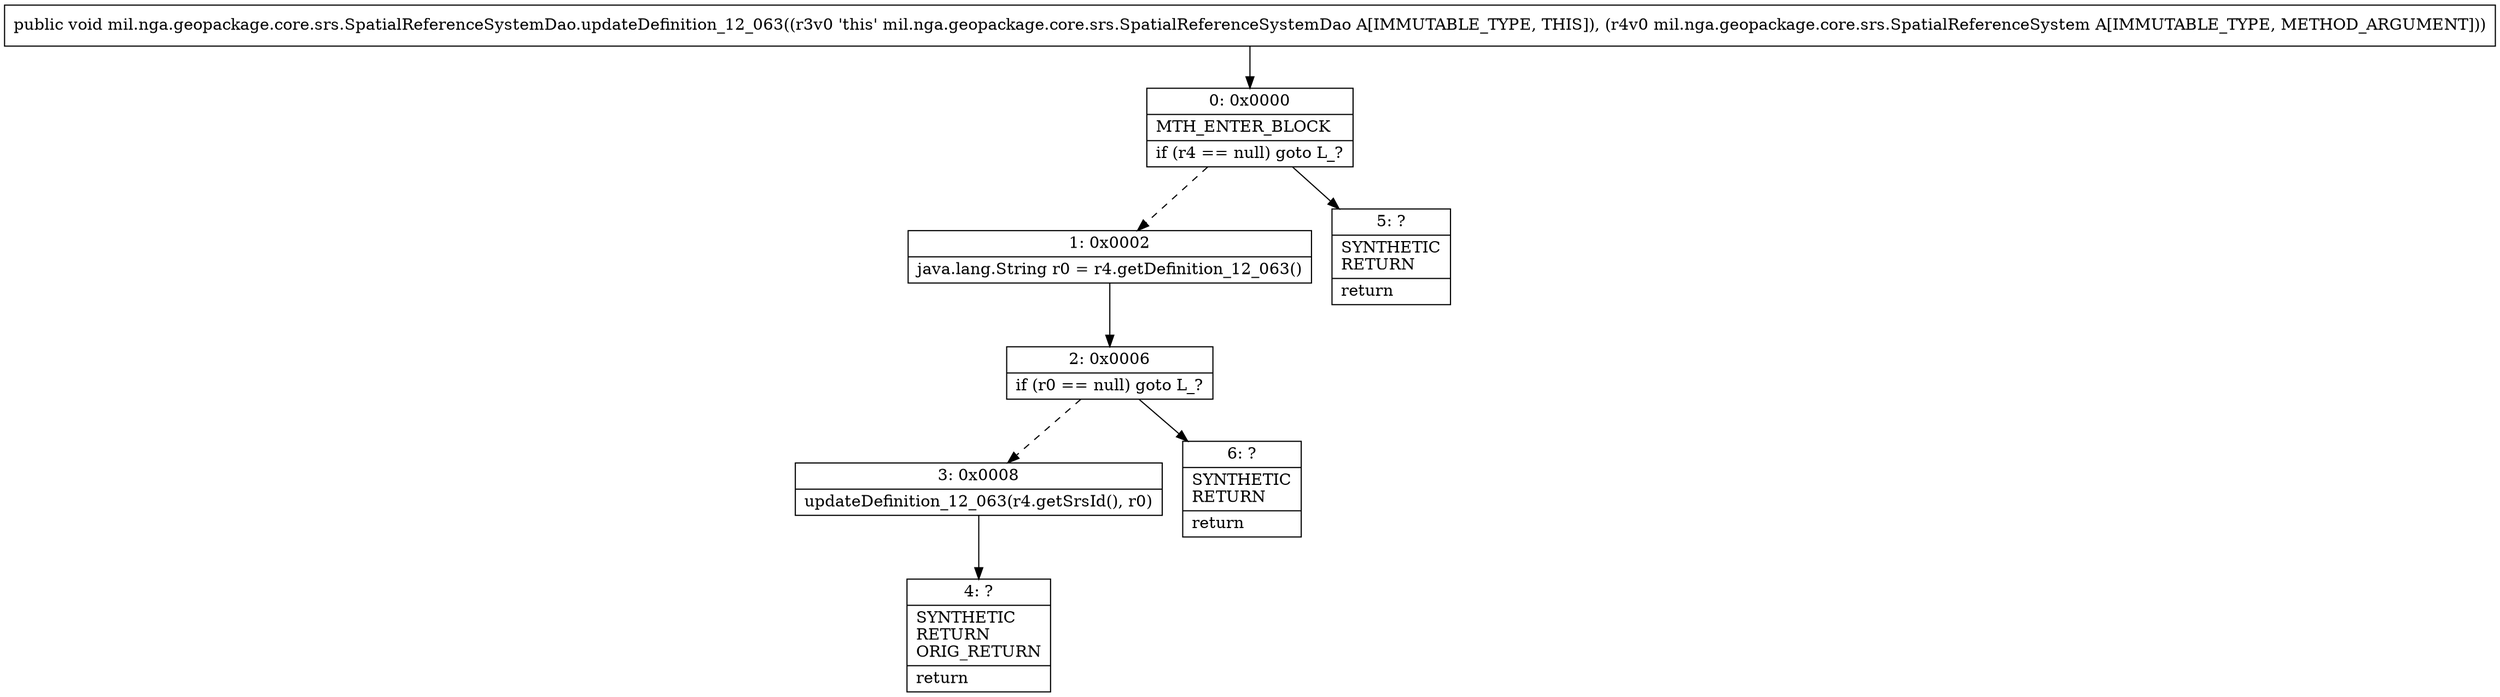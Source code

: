 digraph "CFG formil.nga.geopackage.core.srs.SpatialReferenceSystemDao.updateDefinition_12_063(Lmil\/nga\/geopackage\/core\/srs\/SpatialReferenceSystem;)V" {
Node_0 [shape=record,label="{0\:\ 0x0000|MTH_ENTER_BLOCK\l|if (r4 == null) goto L_?\l}"];
Node_1 [shape=record,label="{1\:\ 0x0002|java.lang.String r0 = r4.getDefinition_12_063()\l}"];
Node_2 [shape=record,label="{2\:\ 0x0006|if (r0 == null) goto L_?\l}"];
Node_3 [shape=record,label="{3\:\ 0x0008|updateDefinition_12_063(r4.getSrsId(), r0)\l}"];
Node_4 [shape=record,label="{4\:\ ?|SYNTHETIC\lRETURN\lORIG_RETURN\l|return\l}"];
Node_5 [shape=record,label="{5\:\ ?|SYNTHETIC\lRETURN\l|return\l}"];
Node_6 [shape=record,label="{6\:\ ?|SYNTHETIC\lRETURN\l|return\l}"];
MethodNode[shape=record,label="{public void mil.nga.geopackage.core.srs.SpatialReferenceSystemDao.updateDefinition_12_063((r3v0 'this' mil.nga.geopackage.core.srs.SpatialReferenceSystemDao A[IMMUTABLE_TYPE, THIS]), (r4v0 mil.nga.geopackage.core.srs.SpatialReferenceSystem A[IMMUTABLE_TYPE, METHOD_ARGUMENT])) }"];
MethodNode -> Node_0;
Node_0 -> Node_1[style=dashed];
Node_0 -> Node_5;
Node_1 -> Node_2;
Node_2 -> Node_3[style=dashed];
Node_2 -> Node_6;
Node_3 -> Node_4;
}

